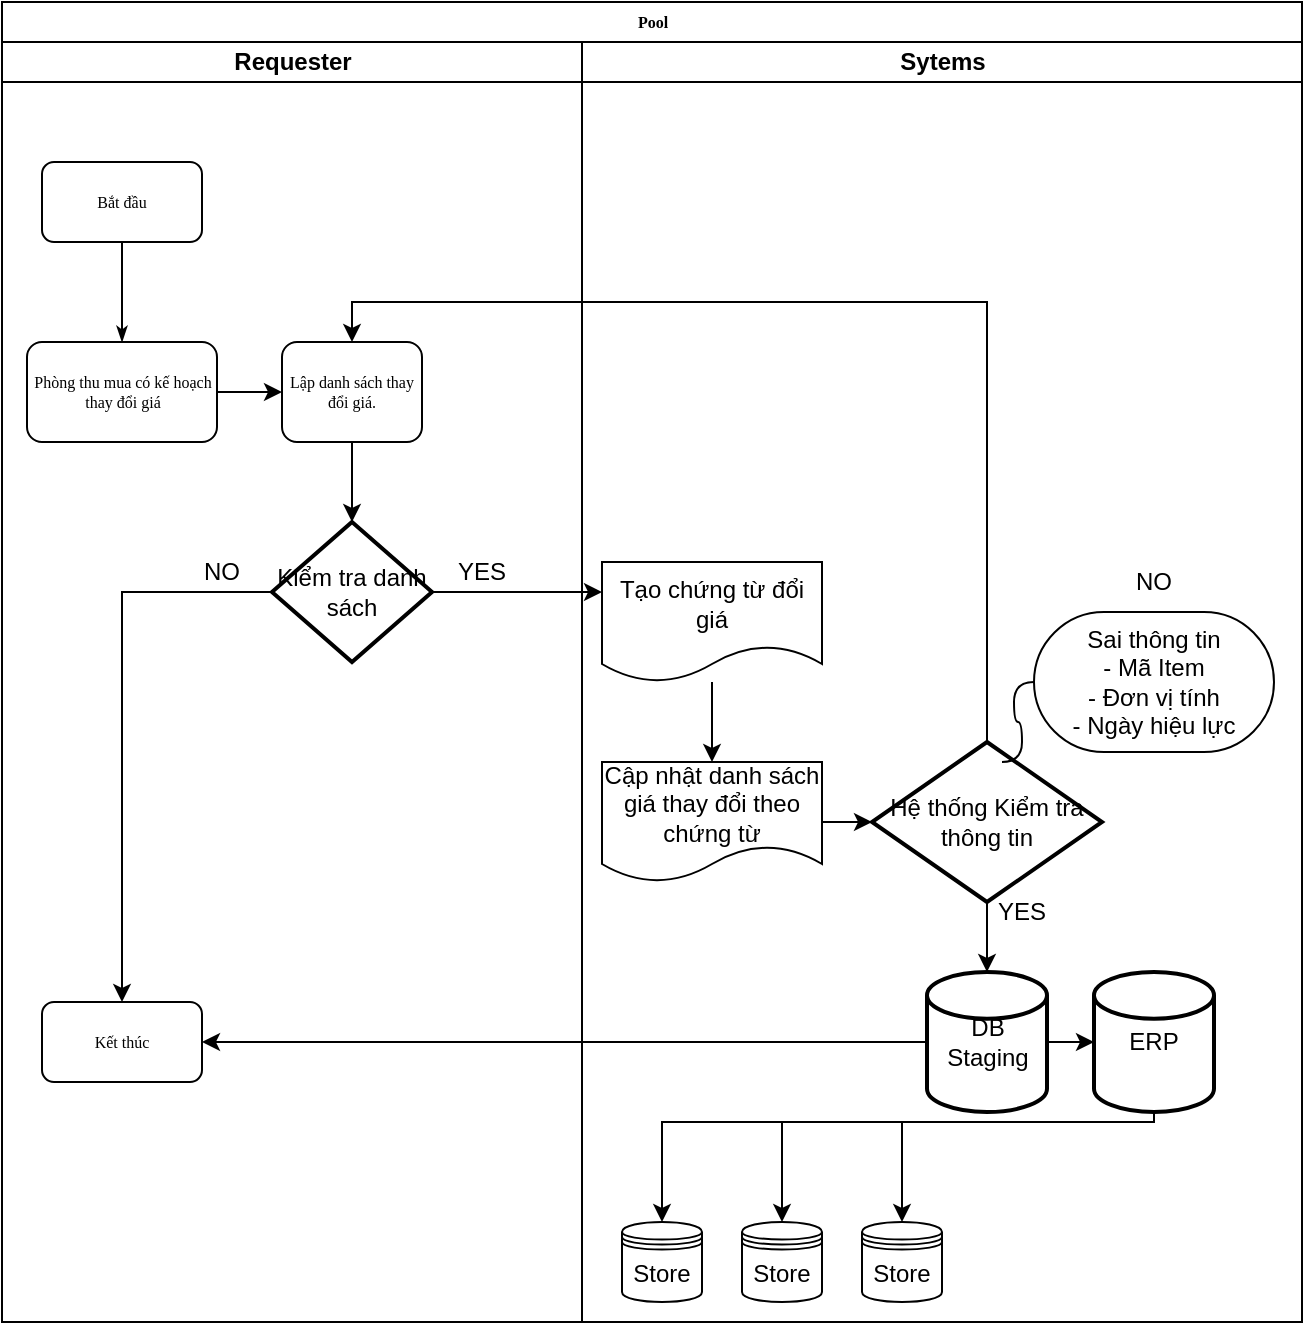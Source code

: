<mxfile version="17.1.3" type="github">
  <diagram name="Page-1" id="74e2e168-ea6b-b213-b513-2b3c1d86103e">
    <mxGraphModel dx="1185" dy="658" grid="1" gridSize="10" guides="1" tooltips="1" connect="1" arrows="1" fold="1" page="1" pageScale="1" pageWidth="1100" pageHeight="850" background="none" math="0" shadow="0">
      <root>
        <mxCell id="0" />
        <mxCell id="1" parent="0" />
        <mxCell id="77e6c97f196da883-1" value="Pool" style="swimlane;html=1;childLayout=stackLayout;startSize=20;rounded=0;shadow=0;labelBackgroundColor=none;strokeWidth=1;fontFamily=Verdana;fontSize=8;align=center;" parent="1" vertex="1">
          <mxGeometry x="60" y="10" width="650" height="660" as="geometry" />
        </mxCell>
        <mxCell id="77e6c97f196da883-2" value="Requester" style="swimlane;html=1;startSize=20;" parent="77e6c97f196da883-1" vertex="1">
          <mxGeometry y="20" width="290" height="640" as="geometry" />
        </mxCell>
        <mxCell id="77e6c97f196da883-8" value="Bắt đầu" style="rounded=1;whiteSpace=wrap;html=1;shadow=0;labelBackgroundColor=none;strokeWidth=1;fontFamily=Verdana;fontSize=8;align=center;" parent="77e6c97f196da883-2" vertex="1">
          <mxGeometry x="20" y="60" width="80" height="40" as="geometry" />
        </mxCell>
        <mxCell id="etwAgh-G2wmKviT8byt2-10" style="edgeStyle=orthogonalEdgeStyle;rounded=0;orthogonalLoop=1;jettySize=auto;html=1;entryX=0;entryY=0.5;entryDx=0;entryDy=0;" edge="1" parent="77e6c97f196da883-2" source="77e6c97f196da883-11" target="etwAgh-G2wmKviT8byt2-9">
          <mxGeometry relative="1" as="geometry" />
        </mxCell>
        <mxCell id="77e6c97f196da883-11" value="Phòng thu mua có kế hoạch thay đổi giá" style="rounded=1;whiteSpace=wrap;html=1;shadow=0;labelBackgroundColor=none;strokeWidth=1;fontFamily=Verdana;fontSize=8;align=center;" parent="77e6c97f196da883-2" vertex="1">
          <mxGeometry x="12.5" y="150" width="95" height="50" as="geometry" />
        </mxCell>
        <mxCell id="77e6c97f196da883-26" style="edgeStyle=orthogonalEdgeStyle;rounded=1;html=1;labelBackgroundColor=none;startArrow=none;startFill=0;startSize=5;endArrow=classicThin;endFill=1;endSize=5;jettySize=auto;orthogonalLoop=1;strokeWidth=1;fontFamily=Verdana;fontSize=8" parent="77e6c97f196da883-2" source="77e6c97f196da883-8" target="77e6c97f196da883-11" edge="1">
          <mxGeometry relative="1" as="geometry" />
        </mxCell>
        <mxCell id="etwAgh-G2wmKviT8byt2-31" style="edgeStyle=orthogonalEdgeStyle;rounded=0;orthogonalLoop=1;jettySize=auto;html=1;" edge="1" parent="77e6c97f196da883-2" source="etwAgh-G2wmKviT8byt2-9" target="etwAgh-G2wmKviT8byt2-30">
          <mxGeometry relative="1" as="geometry" />
        </mxCell>
        <mxCell id="etwAgh-G2wmKviT8byt2-9" value="Lập danh sách thay đổi giá." style="rounded=1;whiteSpace=wrap;html=1;shadow=0;labelBackgroundColor=none;strokeWidth=1;fontFamily=Verdana;fontSize=8;align=center;" vertex="1" parent="77e6c97f196da883-2">
          <mxGeometry x="140" y="150" width="70" height="50" as="geometry" />
        </mxCell>
        <mxCell id="77e6c97f196da883-10" value="Kết thúc" style="rounded=1;whiteSpace=wrap;html=1;shadow=0;labelBackgroundColor=none;strokeWidth=1;fontFamily=Verdana;fontSize=8;align=center;" parent="77e6c97f196da883-2" vertex="1">
          <mxGeometry x="20" y="480" width="80" height="40" as="geometry" />
        </mxCell>
        <mxCell id="etwAgh-G2wmKviT8byt2-36" style="edgeStyle=orthogonalEdgeStyle;rounded=0;orthogonalLoop=1;jettySize=auto;html=1;entryX=0.5;entryY=0;entryDx=0;entryDy=0;" edge="1" parent="77e6c97f196da883-2" source="etwAgh-G2wmKviT8byt2-30" target="77e6c97f196da883-10">
          <mxGeometry relative="1" as="geometry" />
        </mxCell>
        <mxCell id="etwAgh-G2wmKviT8byt2-30" value="Kiểm tra danh sách" style="strokeWidth=2;html=1;shape=mxgraph.flowchart.decision;whiteSpace=wrap;" vertex="1" parent="77e6c97f196da883-2">
          <mxGeometry x="135" y="240" width="80" height="70" as="geometry" />
        </mxCell>
        <mxCell id="etwAgh-G2wmKviT8byt2-53" value="YES" style="text;html=1;strokeColor=none;fillColor=none;align=center;verticalAlign=middle;whiteSpace=wrap;rounded=0;" vertex="1" parent="77e6c97f196da883-2">
          <mxGeometry x="210" y="250" width="60" height="30" as="geometry" />
        </mxCell>
        <mxCell id="etwAgh-G2wmKviT8byt2-54" value="NO" style="text;html=1;strokeColor=none;fillColor=none;align=center;verticalAlign=middle;whiteSpace=wrap;rounded=0;" vertex="1" parent="77e6c97f196da883-2">
          <mxGeometry x="80" y="250" width="60" height="30" as="geometry" />
        </mxCell>
        <mxCell id="etwAgh-G2wmKviT8byt2-32" style="edgeStyle=orthogonalEdgeStyle;rounded=0;orthogonalLoop=1;jettySize=auto;html=1;entryX=0;entryY=0.25;entryDx=0;entryDy=0;" edge="1" parent="77e6c97f196da883-1" source="etwAgh-G2wmKviT8byt2-30" target="etwAgh-G2wmKviT8byt2-7">
          <mxGeometry relative="1" as="geometry" />
        </mxCell>
        <mxCell id="etwAgh-G2wmKviT8byt2-33" style="edgeStyle=orthogonalEdgeStyle;rounded=0;orthogonalLoop=1;jettySize=auto;html=1;exitX=0.5;exitY=0;exitDx=0;exitDy=0;exitPerimeter=0;entryX=0.5;entryY=0;entryDx=0;entryDy=0;" edge="1" parent="77e6c97f196da883-1" source="etwAgh-G2wmKviT8byt2-27" target="etwAgh-G2wmKviT8byt2-9">
          <mxGeometry relative="1" as="geometry" />
        </mxCell>
        <mxCell id="etwAgh-G2wmKviT8byt2-37" style="edgeStyle=orthogonalEdgeStyle;rounded=0;orthogonalLoop=1;jettySize=auto;html=1;" edge="1" parent="77e6c97f196da883-1" source="etwAgh-G2wmKviT8byt2-34" target="77e6c97f196da883-10">
          <mxGeometry relative="1" as="geometry" />
        </mxCell>
        <mxCell id="77e6c97f196da883-3" value="Sytems" style="swimlane;html=1;startSize=20;" parent="77e6c97f196da883-1" vertex="1">
          <mxGeometry x="290" y="20" width="360" height="640" as="geometry" />
        </mxCell>
        <mxCell id="etwAgh-G2wmKviT8byt2-7" value="Tạo chứng từ đổi giá" style="shape=document;whiteSpace=wrap;html=1;boundedLbl=1;strokeWidth=1;" vertex="1" parent="77e6c97f196da883-3">
          <mxGeometry x="10" y="260" width="110" height="60" as="geometry" />
        </mxCell>
        <mxCell id="etwAgh-G2wmKviT8byt2-29" style="edgeStyle=orthogonalEdgeStyle;rounded=0;orthogonalLoop=1;jettySize=auto;html=1;entryX=0;entryY=0.5;entryDx=0;entryDy=0;entryPerimeter=0;" edge="1" parent="77e6c97f196da883-3" source="etwAgh-G2wmKviT8byt2-25" target="etwAgh-G2wmKviT8byt2-27">
          <mxGeometry relative="1" as="geometry" />
        </mxCell>
        <mxCell id="etwAgh-G2wmKviT8byt2-25" value="Cập nhật danh sách giá thay đổi theo chứng từ" style="shape=document;whiteSpace=wrap;html=1;boundedLbl=1;strokeWidth=1;" vertex="1" parent="77e6c97f196da883-3">
          <mxGeometry x="10" y="360" width="110" height="60" as="geometry" />
        </mxCell>
        <mxCell id="etwAgh-G2wmKviT8byt2-26" value="" style="edgeStyle=orthogonalEdgeStyle;rounded=0;orthogonalLoop=1;jettySize=auto;html=1;" edge="1" parent="77e6c97f196da883-3" source="etwAgh-G2wmKviT8byt2-7" target="etwAgh-G2wmKviT8byt2-25">
          <mxGeometry relative="1" as="geometry" />
        </mxCell>
        <mxCell id="etwAgh-G2wmKviT8byt2-35" style="edgeStyle=orthogonalEdgeStyle;rounded=0;orthogonalLoop=1;jettySize=auto;html=1;entryX=0.5;entryY=0;entryDx=0;entryDy=0;entryPerimeter=0;" edge="1" parent="77e6c97f196da883-3" source="etwAgh-G2wmKviT8byt2-27" target="etwAgh-G2wmKviT8byt2-34">
          <mxGeometry relative="1" as="geometry" />
        </mxCell>
        <mxCell id="etwAgh-G2wmKviT8byt2-27" value="Hệ thống Kiểm tra thông tin" style="strokeWidth=2;html=1;shape=mxgraph.flowchart.decision;whiteSpace=wrap;" vertex="1" parent="77e6c97f196da883-3">
          <mxGeometry x="145" y="350" width="115" height="80" as="geometry" />
        </mxCell>
        <mxCell id="etwAgh-G2wmKviT8byt2-52" style="edgeStyle=orthogonalEdgeStyle;rounded=0;orthogonalLoop=1;jettySize=auto;html=1;entryX=0;entryY=0.5;entryDx=0;entryDy=0;entryPerimeter=0;" edge="1" parent="77e6c97f196da883-3" source="etwAgh-G2wmKviT8byt2-34" target="etwAgh-G2wmKviT8byt2-47">
          <mxGeometry relative="1" as="geometry" />
        </mxCell>
        <mxCell id="etwAgh-G2wmKviT8byt2-34" value="DB Staging" style="strokeWidth=2;html=1;shape=mxgraph.flowchart.database;whiteSpace=wrap;" vertex="1" parent="77e6c97f196da883-3">
          <mxGeometry x="172.5" y="465" width="60" height="70" as="geometry" />
        </mxCell>
        <mxCell id="etwAgh-G2wmKviT8byt2-38" value="Store" style="shape=datastore;whiteSpace=wrap;html=1;strokeWidth=1;" vertex="1" parent="77e6c97f196da883-3">
          <mxGeometry x="20" y="590" width="40" height="40" as="geometry" />
        </mxCell>
        <mxCell id="etwAgh-G2wmKviT8byt2-41" value="Store" style="shape=datastore;whiteSpace=wrap;html=1;strokeWidth=1;" vertex="1" parent="77e6c97f196da883-3">
          <mxGeometry x="80" y="590" width="40" height="40" as="geometry" />
        </mxCell>
        <mxCell id="etwAgh-G2wmKviT8byt2-42" value="Store" style="shape=datastore;whiteSpace=wrap;html=1;strokeWidth=1;" vertex="1" parent="77e6c97f196da883-3">
          <mxGeometry x="140" y="590" width="40" height="40" as="geometry" />
        </mxCell>
        <mxCell id="etwAgh-G2wmKviT8byt2-45" value="&lt;div&gt;Sai thông tin&lt;/div&gt;&lt;div&gt;- Mã Item&lt;/div&gt;&lt;div&gt;- Đơn vị tính&lt;/div&gt;&lt;div&gt;- Ngày hiệu lực&lt;br&gt;&lt;/div&gt;" style="whiteSpace=wrap;html=1;rounded=1;arcSize=50;align=center;verticalAlign=middle;strokeWidth=1;autosize=1;spacing=4;treeFolding=1;treeMoving=1;newEdgeStyle={&quot;edgeStyle&quot;:&quot;entityRelationEdgeStyle&quot;,&quot;startArrow&quot;:&quot;none&quot;,&quot;endArrow&quot;:&quot;none&quot;,&quot;segment&quot;:10,&quot;curved&quot;:1};" vertex="1" parent="77e6c97f196da883-3">
          <mxGeometry x="226" y="285" width="120" height="70" as="geometry" />
        </mxCell>
        <mxCell id="etwAgh-G2wmKviT8byt2-46" value="" style="edgeStyle=entityRelationEdgeStyle;startArrow=none;endArrow=none;segment=10;curved=1;rounded=0;" edge="1" target="etwAgh-G2wmKviT8byt2-45" parent="77e6c97f196da883-3">
          <mxGeometry relative="1" as="geometry">
            <mxPoint x="210" y="360" as="sourcePoint" />
          </mxGeometry>
        </mxCell>
        <mxCell id="etwAgh-G2wmKviT8byt2-49" style="edgeStyle=orthogonalEdgeStyle;rounded=0;orthogonalLoop=1;jettySize=auto;html=1;entryX=0.5;entryY=0;entryDx=0;entryDy=0;" edge="1" parent="77e6c97f196da883-3" source="etwAgh-G2wmKviT8byt2-47" target="etwAgh-G2wmKviT8byt2-38">
          <mxGeometry relative="1" as="geometry">
            <Array as="points">
              <mxPoint x="286" y="540" />
              <mxPoint x="40" y="540" />
            </Array>
          </mxGeometry>
        </mxCell>
        <mxCell id="etwAgh-G2wmKviT8byt2-50" style="edgeStyle=orthogonalEdgeStyle;rounded=0;orthogonalLoop=1;jettySize=auto;html=1;entryX=0.5;entryY=0;entryDx=0;entryDy=0;" edge="1" parent="77e6c97f196da883-3" source="etwAgh-G2wmKviT8byt2-47" target="etwAgh-G2wmKviT8byt2-41">
          <mxGeometry relative="1" as="geometry">
            <Array as="points">
              <mxPoint x="286" y="540" />
              <mxPoint x="100" y="540" />
            </Array>
          </mxGeometry>
        </mxCell>
        <mxCell id="etwAgh-G2wmKviT8byt2-51" style="edgeStyle=orthogonalEdgeStyle;rounded=0;orthogonalLoop=1;jettySize=auto;html=1;entryX=0.5;entryY=0;entryDx=0;entryDy=0;" edge="1" parent="77e6c97f196da883-3" source="etwAgh-G2wmKviT8byt2-47" target="etwAgh-G2wmKviT8byt2-42">
          <mxGeometry relative="1" as="geometry">
            <Array as="points">
              <mxPoint x="286" y="540" />
              <mxPoint x="160" y="540" />
            </Array>
          </mxGeometry>
        </mxCell>
        <mxCell id="etwAgh-G2wmKviT8byt2-47" value="ERP" style="strokeWidth=2;html=1;shape=mxgraph.flowchart.database;whiteSpace=wrap;" vertex="1" parent="77e6c97f196da883-3">
          <mxGeometry x="256" y="465" width="60" height="70" as="geometry" />
        </mxCell>
        <mxCell id="etwAgh-G2wmKviT8byt2-55" value="YES" style="text;html=1;strokeColor=none;fillColor=none;align=center;verticalAlign=middle;whiteSpace=wrap;rounded=0;" vertex="1" parent="77e6c97f196da883-3">
          <mxGeometry x="190" y="420" width="60" height="30" as="geometry" />
        </mxCell>
        <mxCell id="etwAgh-G2wmKviT8byt2-56" value="NO" style="text;html=1;strokeColor=none;fillColor=none;align=center;verticalAlign=middle;whiteSpace=wrap;rounded=0;" vertex="1" parent="77e6c97f196da883-3">
          <mxGeometry x="256" y="255" width="60" height="30" as="geometry" />
        </mxCell>
      </root>
    </mxGraphModel>
  </diagram>
</mxfile>
